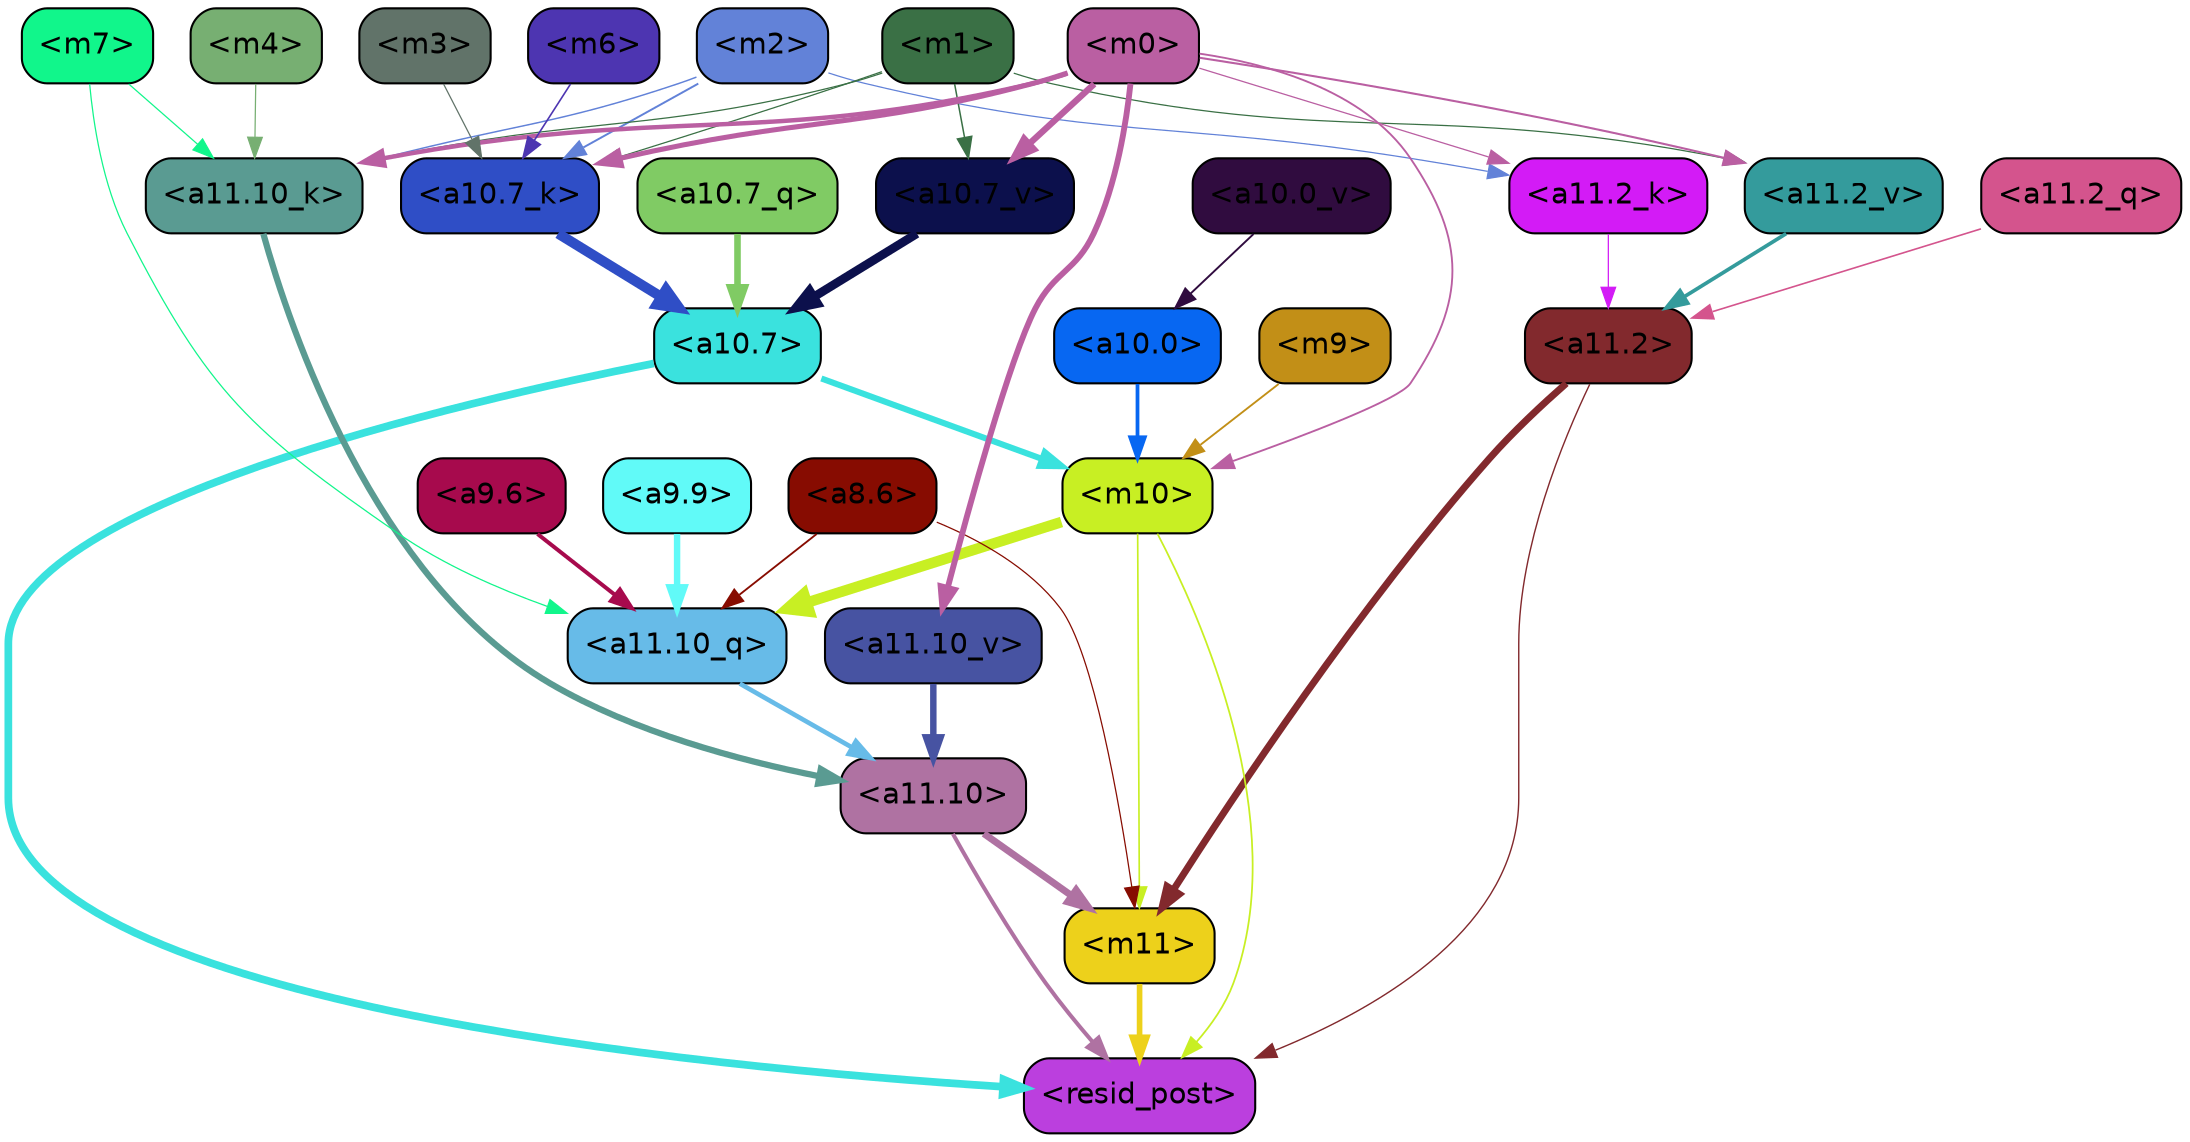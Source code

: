 strict digraph "" {
	graph [bgcolor=transparent,
		layout=dot,
		overlap=false,
		splines=true
	];
	"<m11>"	[color=black,
		fillcolor="#edd11b",
		fontname=Helvetica,
		shape=box,
		style="filled, rounded"];
	"<resid_post>"	[color=black,
		fillcolor="#bb3fde",
		fontname=Helvetica,
		shape=box,
		style="filled, rounded"];
	"<m11>" -> "<resid_post>"	[color="#edd11b",
		penwidth=2.702841281890869];
	"<a11.10>"	[color=black,
		fillcolor="#af72a2",
		fontname=Helvetica,
		shape=box,
		style="filled, rounded"];
	"<a11.10>" -> "<m11>"	[color="#af72a2",
		penwidth=3.3565988540649414];
	"<a11.10>" -> "<resid_post>"	[color="#af72a2",
		penwidth=1.9347846508026123];
	"<a11.2>"	[color=black,
		fillcolor="#82292d",
		fontname=Helvetica,
		shape=box,
		style="filled, rounded"];
	"<a11.2>" -> "<m11>"	[color="#82292d",
		penwidth=3.357710838317871];
	"<a11.2>" -> "<resid_post>"	[color="#82292d",
		penwidth=0.6756799221038818];
	"<m10>"	[color=black,
		fillcolor="#c8ef23",
		fontname=Helvetica,
		shape=box,
		style="filled, rounded"];
	"<m10>" -> "<m11>"	[color="#c8ef23",
		penwidth=0.7995781898498535];
	"<m10>" -> "<resid_post>"	[color="#c8ef23",
		penwidth=0.84842848777771];
	"<a11.10_q>"	[color=black,
		fillcolor="#67bbe8",
		fontname=Helvetica,
		shape=box,
		style="filled, rounded"];
	"<m10>" -> "<a11.10_q>"	[color="#c8ef23",
		penwidth=5.131217956542969];
	"<a10.7>"	[color=black,
		fillcolor="#3ae2de",
		fontname=Helvetica,
		shape=box,
		style="filled, rounded"];
	"<a10.7>" -> "<resid_post>"	[color="#3ae2de",
		penwidth=3.701959013938904];
	"<a10.7>" -> "<m10>"	[color="#3ae2de",
		penwidth=2.9233598709106445];
	"<a8.6>"	[color=black,
		fillcolor="#870c01",
		fontname=Helvetica,
		shape=box,
		style="filled, rounded"];
	"<a8.6>" -> "<m11>"	[color="#870c01",
		penwidth=0.6];
	"<a8.6>" -> "<a11.10_q>"	[color="#870c01",
		penwidth=0.8920164108276367];
	"<a11.10_q>" -> "<a11.10>"	[color="#67bbe8",
		penwidth=2.230653762817383];
	"<a11.2_q>"	[color=black,
		fillcolor="#d4548d",
		fontname=Helvetica,
		shape=box,
		style="filled, rounded"];
	"<a11.2_q>" -> "<a11.2>"	[color="#d4548d",
		penwidth=0.7805061340332031];
	"<a11.10_k>"	[color=black,
		fillcolor="#5a9b92",
		fontname=Helvetica,
		shape=box,
		style="filled, rounded"];
	"<a11.10_k>" -> "<a11.10>"	[color="#5a9b92",
		penwidth=3.010073661804199];
	"<a11.2_k>"	[color=black,
		fillcolor="#d31bf6",
		fontname=Helvetica,
		shape=box,
		style="filled, rounded"];
	"<a11.2_k>" -> "<a11.2>"	[color="#d31bf6",
		penwidth=0.6];
	"<a11.10_v>"	[color=black,
		fillcolor="#4753a2",
		fontname=Helvetica,
		shape=box,
		style="filled, rounded"];
	"<a11.10_v>" -> "<a11.10>"	[color="#4753a2",
		penwidth=3.0961761474609375];
	"<a11.2_v>"	[color=black,
		fillcolor="#349b9c",
		fontname=Helvetica,
		shape=box,
		style="filled, rounded"];
	"<a11.2_v>" -> "<a11.2>"	[color="#349b9c",
		penwidth=1.7951231002807617];
	"<a9.9>"	[color=black,
		fillcolor="#61faf8",
		fontname=Helvetica,
		shape=box,
		style="filled, rounded"];
	"<a9.9>" -> "<a11.10_q>"	[color="#61faf8",
		penwidth=3.086172103881836];
	"<a9.6>"	[color=black,
		fillcolor="#a70a4d",
		fontname=Helvetica,
		shape=box,
		style="filled, rounded"];
	"<a9.6>" -> "<a11.10_q>"	[color="#a70a4d",
		penwidth=1.9188203811645508];
	"<m7>"	[color=black,
		fillcolor="#11f68b",
		fontname=Helvetica,
		shape=box,
		style="filled, rounded"];
	"<m7>" -> "<a11.10_q>"	[color="#11f68b",
		penwidth=0.6];
	"<m7>" -> "<a11.10_k>"	[color="#11f68b",
		penwidth=0.6];
	"<m4>"	[color=black,
		fillcolor="#77af72",
		fontname=Helvetica,
		shape=box,
		style="filled, rounded"];
	"<m4>" -> "<a11.10_k>"	[color="#77af72",
		penwidth=0.6];
	"<m2>"	[color=black,
		fillcolor="#6282d8",
		fontname=Helvetica,
		shape=box,
		style="filled, rounded"];
	"<m2>" -> "<a11.10_k>"	[color="#6282d8",
		penwidth=0.7053709030151367];
	"<m2>" -> "<a11.2_k>"	[color="#6282d8",
		penwidth=0.6];
	"<a10.7_k>"	[color=black,
		fillcolor="#2f4ec6",
		fontname=Helvetica,
		shape=box,
		style="filled, rounded"];
	"<m2>" -> "<a10.7_k>"	[color="#6282d8",
		penwidth=0.9458351135253906];
	"<m1>"	[color=black,
		fillcolor="#3a7045",
		fontname=Helvetica,
		shape=box,
		style="filled, rounded"];
	"<m1>" -> "<a11.10_k>"	[color="#3a7045",
		penwidth=0.6];
	"<m1>" -> "<a11.2_v>"	[color="#3a7045",
		penwidth=0.6];
	"<m1>" -> "<a10.7_k>"	[color="#3a7045",
		penwidth=0.6];
	"<a10.7_v>"	[color=black,
		fillcolor="#0c104c",
		fontname=Helvetica,
		shape=box,
		style="filled, rounded"];
	"<m1>" -> "<a10.7_v>"	[color="#3a7045",
		penwidth=0.7276821136474609];
	"<m0>"	[color=black,
		fillcolor="#ba5fa2",
		fontname=Helvetica,
		shape=box,
		style="filled, rounded"];
	"<m0>" -> "<m10>"	[color="#ba5fa2",
		penwidth=0.9029474258422852];
	"<m0>" -> "<a11.10_k>"	[color="#ba5fa2",
		penwidth=2.144052505493164];
	"<m0>" -> "<a11.2_k>"	[color="#ba5fa2",
		penwidth=0.6134786605834961];
	"<m0>" -> "<a11.10_v>"	[color="#ba5fa2",
		penwidth=2.813839912414551];
	"<m0>" -> "<a11.2_v>"	[color="#ba5fa2",
		penwidth=0.9900531768798828];
	"<m0>" -> "<a10.7_k>"	[color="#ba5fa2",
		penwidth=2.4311294555664062];
	"<m0>" -> "<a10.7_v>"	[color="#ba5fa2",
		penwidth=3.061185836791992];
	"<a10.0>"	[color=black,
		fillcolor="#0767f2",
		fontname=Helvetica,
		shape=box,
		style="filled, rounded"];
	"<a10.0>" -> "<m10>"	[color="#0767f2",
		penwidth=1.7953290939331055];
	"<m9>"	[color=black,
		fillcolor="#c28f17",
		fontname=Helvetica,
		shape=box,
		style="filled, rounded"];
	"<m9>" -> "<m10>"	[color="#c28f17",
		penwidth=0.8976783752441406];
	"<a10.7_q>"	[color=black,
		fillcolor="#80cb64",
		fontname=Helvetica,
		shape=box,
		style="filled, rounded"];
	"<a10.7_q>" -> "<a10.7>"	[color="#80cb64",
		penwidth=3.1667375564575195];
	"<a10.7_k>" -> "<a10.7>"	[color="#2f4ec6",
		penwidth=4.86921501159668];
	"<a10.7_v>" -> "<a10.7>"	[color="#0c104c",
		penwidth=4.189113616943359];
	"<a10.0_v>"	[color=black,
		fillcolor="#300c3f",
		fontname=Helvetica,
		shape=box,
		style="filled, rounded"];
	"<a10.0_v>" -> "<a10.0>"	[color="#300c3f",
		penwidth=0.9297943115234375];
	"<m6>"	[color=black,
		fillcolor="#4d35b1",
		fontname=Helvetica,
		shape=box,
		style="filled, rounded"];
	"<m6>" -> "<a10.7_k>"	[color="#4d35b1",
		penwidth=0.7860317230224609];
	"<m3>"	[color=black,
		fillcolor="#617369",
		fontname=Helvetica,
		shape=box,
		style="filled, rounded"];
	"<m3>" -> "<a10.7_k>"	[color="#617369",
		penwidth=0.6];
}
